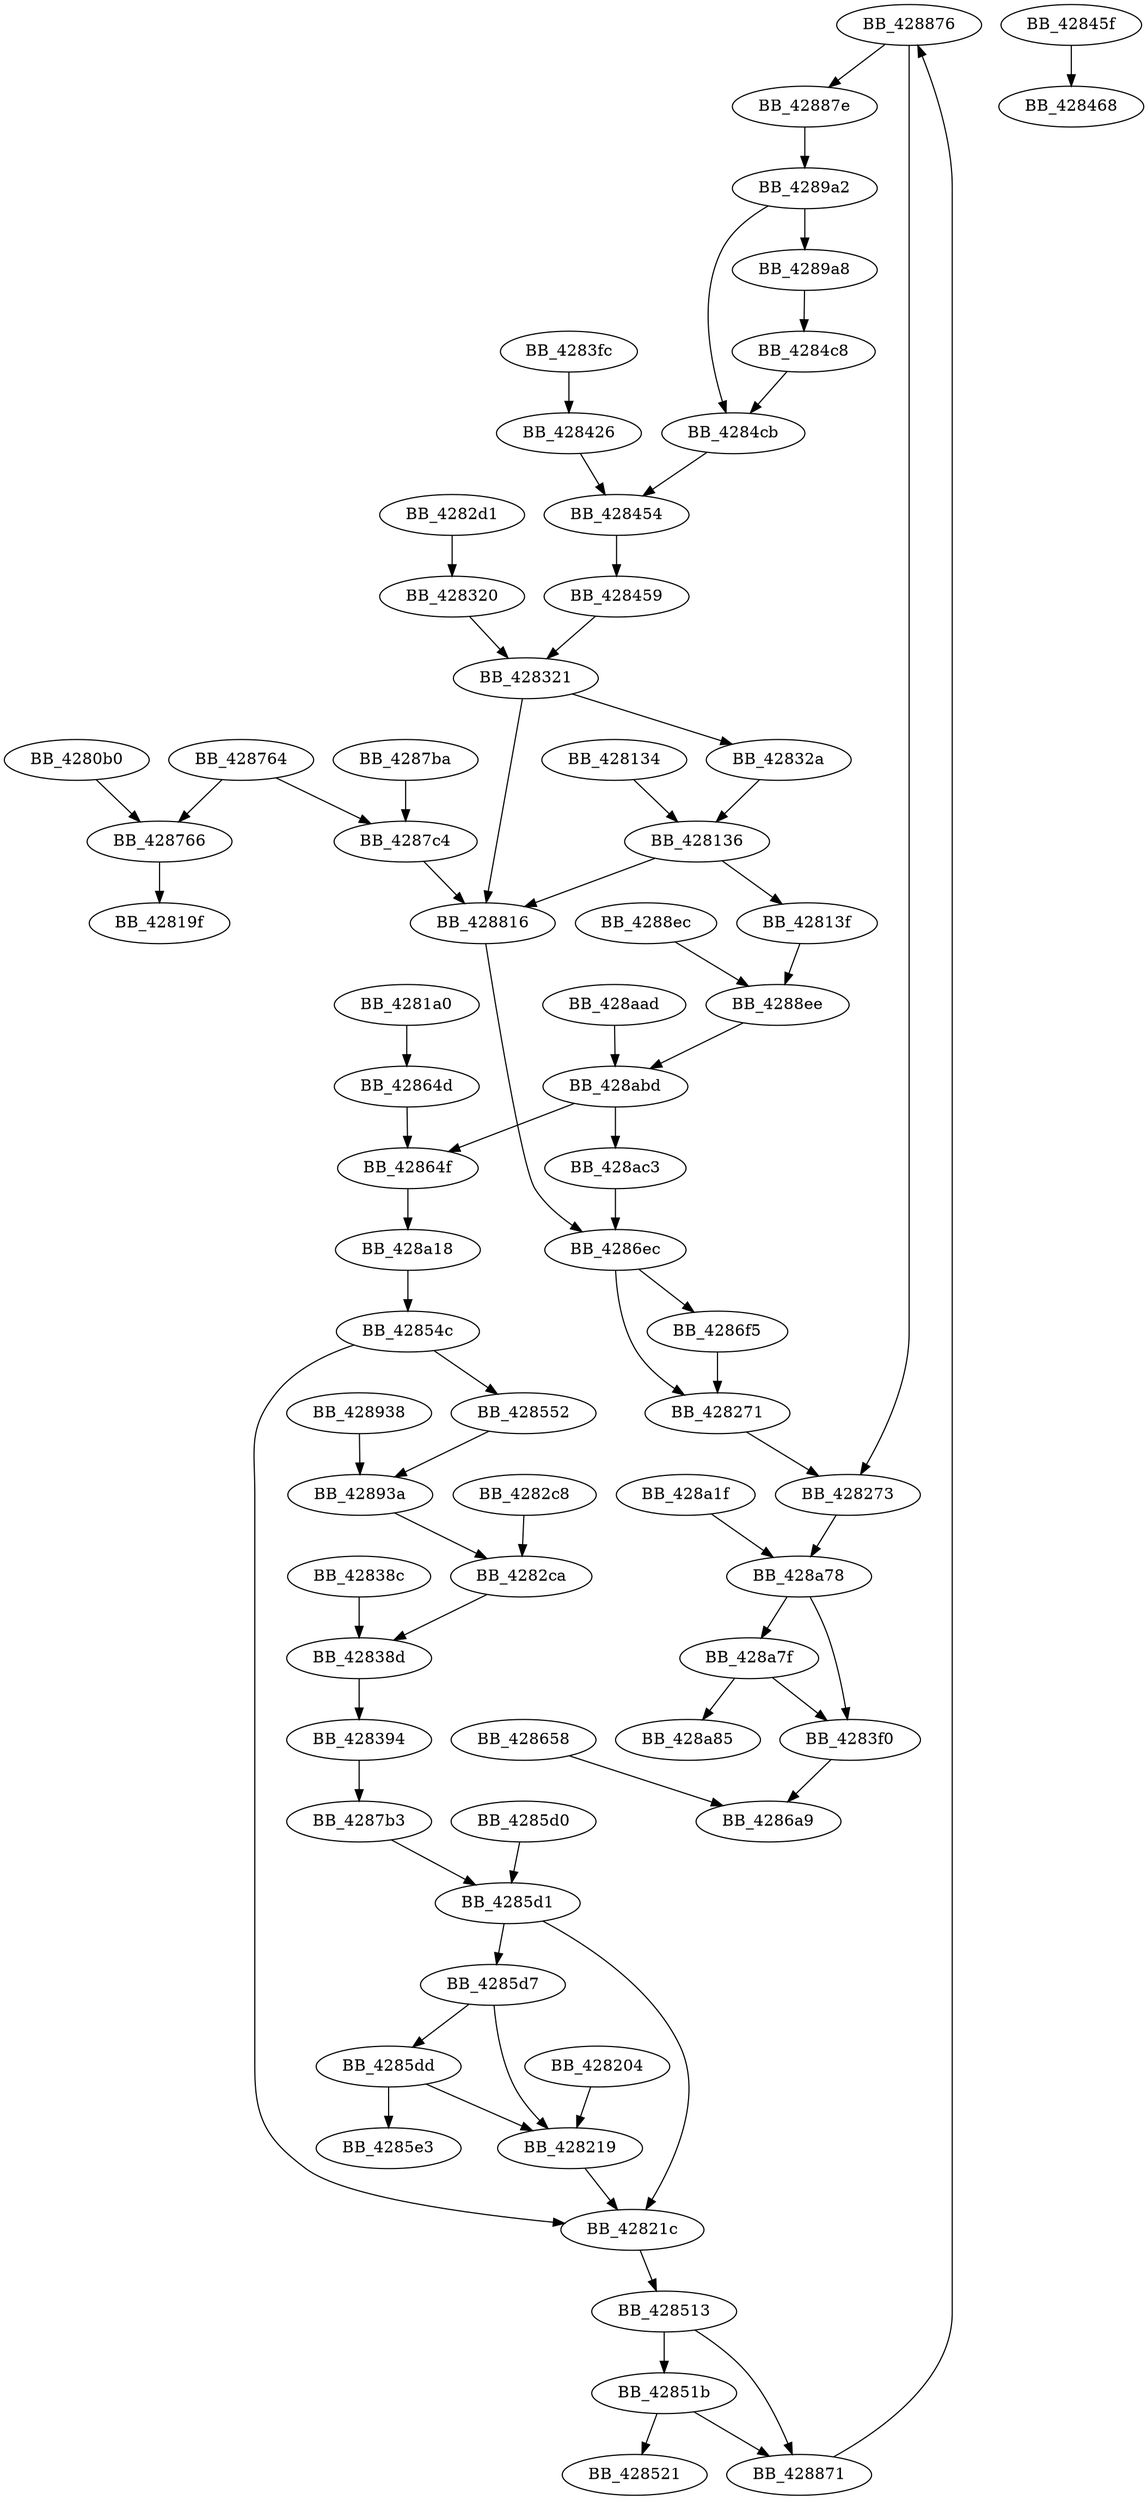 DiGraph sub_4280B0{
BB_4280b0->BB_428766
BB_428134->BB_428136
BB_428136->BB_42813f
BB_428136->BB_428816
BB_42813f->BB_4288ee
BB_4281a0->BB_42864d
BB_428204->BB_428219
BB_428219->BB_42821c
BB_42821c->BB_428513
BB_428271->BB_428273
BB_428273->BB_428a78
BB_4282c8->BB_4282ca
BB_4282ca->BB_42838d
BB_4282d1->BB_428320
BB_428320->BB_428321
BB_428321->BB_42832a
BB_428321->BB_428816
BB_42832a->BB_428136
BB_42838c->BB_42838d
BB_42838d->BB_428394
BB_428394->BB_4287b3
BB_4283f0->BB_4286a9
BB_4283fc->BB_428426
BB_428426->BB_428454
BB_428454->BB_428459
BB_428459->BB_428321
BB_42845f->BB_428468
BB_4284c8->BB_4284cb
BB_4284cb->BB_428454
BB_428513->BB_42851b
BB_428513->BB_428871
BB_42851b->BB_428521
BB_42851b->BB_428871
BB_42854c->BB_42821c
BB_42854c->BB_428552
BB_428552->BB_42893a
BB_4285d0->BB_4285d1
BB_4285d1->BB_42821c
BB_4285d1->BB_4285d7
BB_4285d7->BB_428219
BB_4285d7->BB_4285dd
BB_4285dd->BB_428219
BB_4285dd->BB_4285e3
BB_42864d->BB_42864f
BB_42864f->BB_428a18
BB_428658->BB_4286a9
BB_4286ec->BB_428271
BB_4286ec->BB_4286f5
BB_4286f5->BB_428271
BB_428764->BB_428766
BB_428764->BB_4287c4
BB_428766->BB_42819f
BB_4287b3->BB_4285d1
BB_4287ba->BB_4287c4
BB_4287c4->BB_428816
BB_428816->BB_4286ec
BB_428871->BB_428876
BB_428876->BB_428273
BB_428876->BB_42887e
BB_42887e->BB_4289a2
BB_4288ec->BB_4288ee
BB_4288ee->BB_428abd
BB_428938->BB_42893a
BB_42893a->BB_4282ca
BB_4289a2->BB_4284cb
BB_4289a2->BB_4289a8
BB_4289a8->BB_4284c8
BB_428a18->BB_42854c
BB_428a1f->BB_428a78
BB_428a78->BB_4283f0
BB_428a78->BB_428a7f
BB_428a7f->BB_4283f0
BB_428a7f->BB_428a85
BB_428aad->BB_428abd
BB_428abd->BB_42864f
BB_428abd->BB_428ac3
BB_428ac3->BB_4286ec
}
